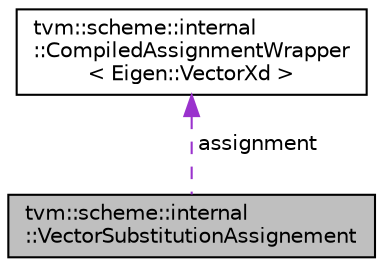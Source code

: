 digraph "tvm::scheme::internal::VectorSubstitutionAssignement"
{
 // LATEX_PDF_SIZE
  edge [fontname="Helvetica",fontsize="10",labelfontname="Helvetica",labelfontsize="10"];
  node [fontname="Helvetica",fontsize="10",shape=record];
  Node1 [label="tvm::scheme::internal\l::VectorSubstitutionAssignement",height=0.2,width=0.4,color="black", fillcolor="grey75", style="filled", fontcolor="black",tooltip=" "];
  Node2 -> Node1 [dir="back",color="darkorchid3",fontsize="10",style="dashed",label=" assignment" ,fontname="Helvetica"];
  Node2 [label="tvm::scheme::internal\l::CompiledAssignmentWrapper\l\< Eigen::VectorXd \>",height=0.2,width=0.4,color="black", fillcolor="white", style="filled",URL="$classtvm_1_1scheme_1_1internal_1_1CompiledAssignmentWrapper.html",tooltip=" "];
}
